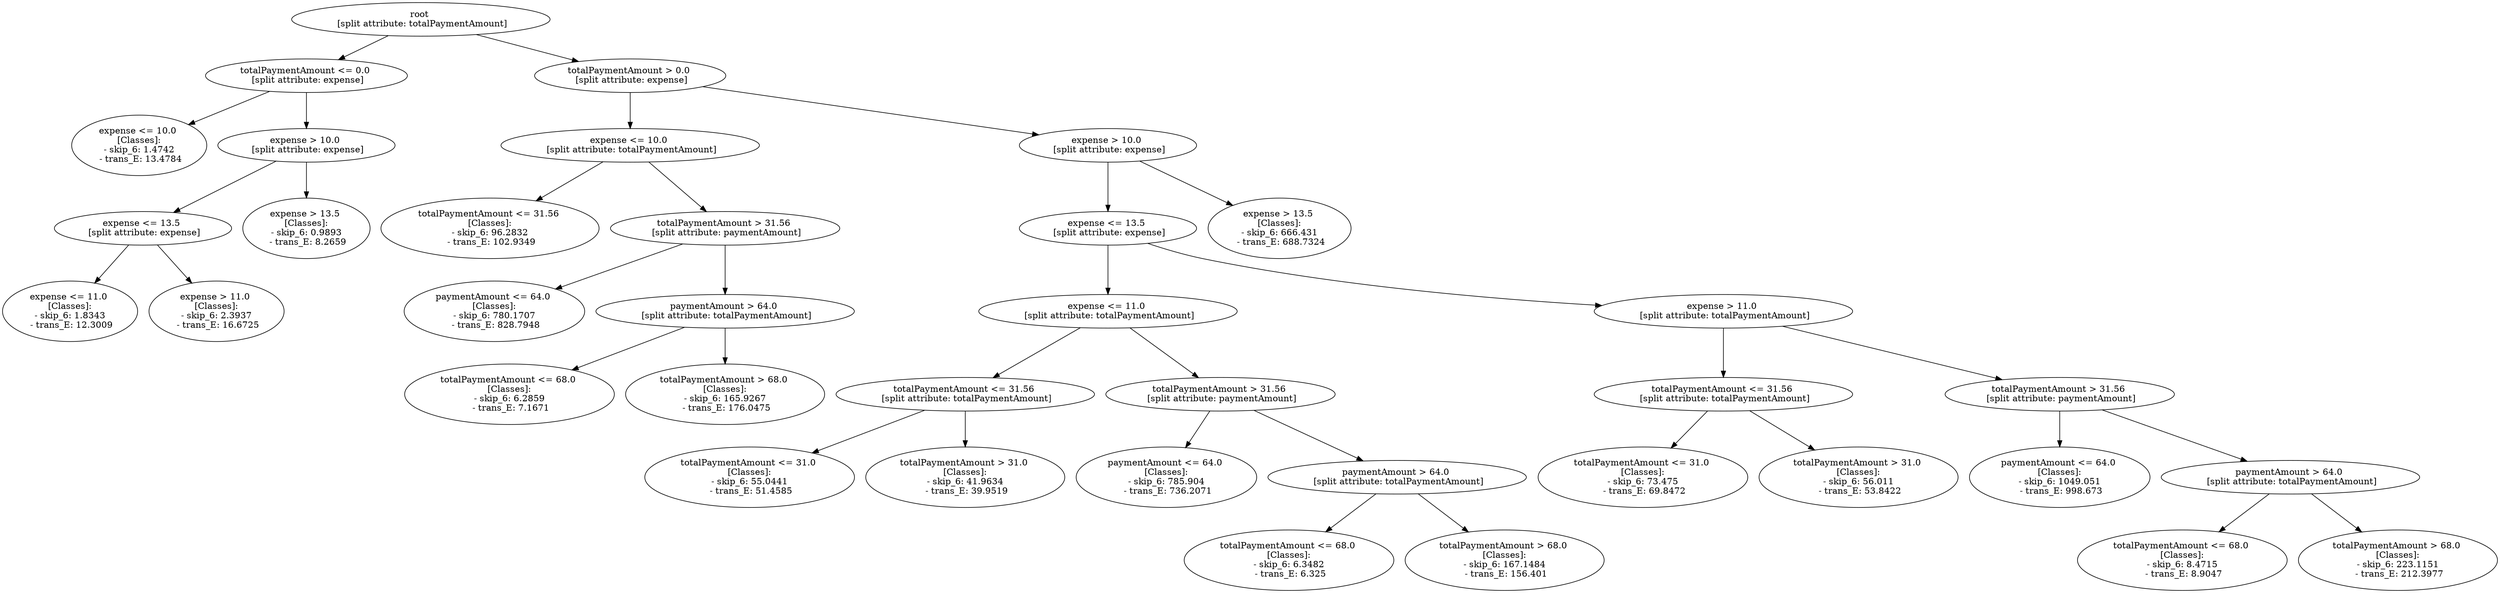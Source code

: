 // Road_Traffic_Fine_Management_Process-p_7-6
digraph "Road_Traffic_Fine_Management_Process-p_7-6" {
	"5300bc20-ba22-4044-b2a5-a19109fe7dde" [label="root 
 [split attribute: totalPaymentAmount]"]
	"34b4ea15-a836-46ae-b8a3-3e15fd477670" [label="totalPaymentAmount <= 0.0 
 [split attribute: expense]"]
	"5300bc20-ba22-4044-b2a5-a19109fe7dde" -> "34b4ea15-a836-46ae-b8a3-3e15fd477670"
	"f0585654-571b-436a-909f-a18bb9ddd9ca" [label="expense <= 10.0 
 [Classes]: 
 - skip_6: 1.4742 
 - trans_E: 13.4784"]
	"34b4ea15-a836-46ae-b8a3-3e15fd477670" -> "f0585654-571b-436a-909f-a18bb9ddd9ca"
	"7bfe1ccb-cd71-4ecd-b20d-f15d449ea11d" [label="expense > 10.0 
 [split attribute: expense]"]
	"34b4ea15-a836-46ae-b8a3-3e15fd477670" -> "7bfe1ccb-cd71-4ecd-b20d-f15d449ea11d"
	"8829b25d-4543-41e3-8196-b61ca888fd57" [label="expense <= 13.5 
 [split attribute: expense]"]
	"7bfe1ccb-cd71-4ecd-b20d-f15d449ea11d" -> "8829b25d-4543-41e3-8196-b61ca888fd57"
	"e6086e41-7d21-4b02-aafe-ab6b225b2d41" [label="expense <= 11.0 
 [Classes]: 
 - skip_6: 1.8343 
 - trans_E: 12.3009"]
	"8829b25d-4543-41e3-8196-b61ca888fd57" -> "e6086e41-7d21-4b02-aafe-ab6b225b2d41"
	"7a3200b1-2f90-465a-958c-b36f89515488" [label="expense > 11.0 
 [Classes]: 
 - skip_6: 2.3937 
 - trans_E: 16.6725"]
	"8829b25d-4543-41e3-8196-b61ca888fd57" -> "7a3200b1-2f90-465a-958c-b36f89515488"
	"20379212-676a-4a4d-86c3-0573a7a9bb2a" [label="expense > 13.5 
 [Classes]: 
 - skip_6: 0.9893 
 - trans_E: 8.2659"]
	"7bfe1ccb-cd71-4ecd-b20d-f15d449ea11d" -> "20379212-676a-4a4d-86c3-0573a7a9bb2a"
	"e2d91fad-60a7-4ef1-9614-796154424e83" [label="totalPaymentAmount > 0.0 
 [split attribute: expense]"]
	"5300bc20-ba22-4044-b2a5-a19109fe7dde" -> "e2d91fad-60a7-4ef1-9614-796154424e83"
	"960f73de-823d-4ca1-8b24-65ccf31219b3" [label="expense <= 10.0 
 [split attribute: totalPaymentAmount]"]
	"e2d91fad-60a7-4ef1-9614-796154424e83" -> "960f73de-823d-4ca1-8b24-65ccf31219b3"
	"f8161705-95de-4c0f-8dc0-fc38f8fa7cf9" [label="totalPaymentAmount <= 31.56 
 [Classes]: 
 - skip_6: 96.2832 
 - trans_E: 102.9349"]
	"960f73de-823d-4ca1-8b24-65ccf31219b3" -> "f8161705-95de-4c0f-8dc0-fc38f8fa7cf9"
	"fcc094e3-457b-4ba8-905c-f16179aa0b13" [label="totalPaymentAmount > 31.56 
 [split attribute: paymentAmount]"]
	"960f73de-823d-4ca1-8b24-65ccf31219b3" -> "fcc094e3-457b-4ba8-905c-f16179aa0b13"
	"dadbc2eb-4133-4bd3-a440-1143fafeae5d" [label="paymentAmount <= 64.0 
 [Classes]: 
 - skip_6: 780.1707 
 - trans_E: 828.7948"]
	"fcc094e3-457b-4ba8-905c-f16179aa0b13" -> "dadbc2eb-4133-4bd3-a440-1143fafeae5d"
	"71559127-3353-48d9-8c50-fdf754d599c9" [label="paymentAmount > 64.0 
 [split attribute: totalPaymentAmount]"]
	"fcc094e3-457b-4ba8-905c-f16179aa0b13" -> "71559127-3353-48d9-8c50-fdf754d599c9"
	"35f95af6-5f96-41f8-848c-baa5d0b382f2" [label="totalPaymentAmount <= 68.0 
 [Classes]: 
 - skip_6: 6.2859 
 - trans_E: 7.1671"]
	"71559127-3353-48d9-8c50-fdf754d599c9" -> "35f95af6-5f96-41f8-848c-baa5d0b382f2"
	"b652cf4c-55b6-4d2b-bb69-1227abd206ef" [label="totalPaymentAmount > 68.0 
 [Classes]: 
 - skip_6: 165.9267 
 - trans_E: 176.0475"]
	"71559127-3353-48d9-8c50-fdf754d599c9" -> "b652cf4c-55b6-4d2b-bb69-1227abd206ef"
	"b8ac0e0d-370c-456d-81ea-9bd22303a66c" [label="expense > 10.0 
 [split attribute: expense]"]
	"e2d91fad-60a7-4ef1-9614-796154424e83" -> "b8ac0e0d-370c-456d-81ea-9bd22303a66c"
	"2f2362cd-c32d-4acc-b1a5-5f4698c46873" [label="expense <= 13.5 
 [split attribute: expense]"]
	"b8ac0e0d-370c-456d-81ea-9bd22303a66c" -> "2f2362cd-c32d-4acc-b1a5-5f4698c46873"
	"f07c720c-a37e-490d-9a41-de6c542022cb" [label="expense <= 11.0 
 [split attribute: totalPaymentAmount]"]
	"2f2362cd-c32d-4acc-b1a5-5f4698c46873" -> "f07c720c-a37e-490d-9a41-de6c542022cb"
	"37b24fb4-9b19-4d83-8589-560e9fbb1342" [label="totalPaymentAmount <= 31.56 
 [split attribute: totalPaymentAmount]"]
	"f07c720c-a37e-490d-9a41-de6c542022cb" -> "37b24fb4-9b19-4d83-8589-560e9fbb1342"
	"96cee004-f6ce-454d-8b07-303d63c3f152" [label="totalPaymentAmount <= 31.0 
 [Classes]: 
 - skip_6: 55.0441 
 - trans_E: 51.4585"]
	"37b24fb4-9b19-4d83-8589-560e9fbb1342" -> "96cee004-f6ce-454d-8b07-303d63c3f152"
	"72943b02-68c0-41dc-93c0-4988f6724212" [label="totalPaymentAmount > 31.0 
 [Classes]: 
 - skip_6: 41.9634 
 - trans_E: 39.9519"]
	"37b24fb4-9b19-4d83-8589-560e9fbb1342" -> "72943b02-68c0-41dc-93c0-4988f6724212"
	"e7cad33d-5c59-4a9e-9cd8-554259efecd6" [label="totalPaymentAmount > 31.56 
 [split attribute: paymentAmount]"]
	"f07c720c-a37e-490d-9a41-de6c542022cb" -> "e7cad33d-5c59-4a9e-9cd8-554259efecd6"
	"dd85f14d-5bf1-4729-8a4c-4664c726ad05" [label="paymentAmount <= 64.0 
 [Classes]: 
 - skip_6: 785.904 
 - trans_E: 736.2071"]
	"e7cad33d-5c59-4a9e-9cd8-554259efecd6" -> "dd85f14d-5bf1-4729-8a4c-4664c726ad05"
	"10596e95-5c88-433a-8a29-f57611549dc0" [label="paymentAmount > 64.0 
 [split attribute: totalPaymentAmount]"]
	"e7cad33d-5c59-4a9e-9cd8-554259efecd6" -> "10596e95-5c88-433a-8a29-f57611549dc0"
	"cbf1dcf4-34ec-42fa-acf7-7a2033691664" [label="totalPaymentAmount <= 68.0 
 [Classes]: 
 - skip_6: 6.3482 
 - trans_E: 6.325"]
	"10596e95-5c88-433a-8a29-f57611549dc0" -> "cbf1dcf4-34ec-42fa-acf7-7a2033691664"
	"18ec14a0-5f34-49ff-9aa5-ea7a675e6748" [label="totalPaymentAmount > 68.0 
 [Classes]: 
 - skip_6: 167.1484 
 - trans_E: 156.401"]
	"10596e95-5c88-433a-8a29-f57611549dc0" -> "18ec14a0-5f34-49ff-9aa5-ea7a675e6748"
	"3a41cec1-8de1-431f-a7f5-738b1b75fce2" [label="expense > 11.0 
 [split attribute: totalPaymentAmount]"]
	"2f2362cd-c32d-4acc-b1a5-5f4698c46873" -> "3a41cec1-8de1-431f-a7f5-738b1b75fce2"
	"05c07886-8fd5-4713-92d3-2ee0809bae28" [label="totalPaymentAmount <= 31.56 
 [split attribute: totalPaymentAmount]"]
	"3a41cec1-8de1-431f-a7f5-738b1b75fce2" -> "05c07886-8fd5-4713-92d3-2ee0809bae28"
	"804a6860-b8fd-494b-91ce-61e264b30f86" [label="totalPaymentAmount <= 31.0 
 [Classes]: 
 - skip_6: 73.475 
 - trans_E: 69.8472"]
	"05c07886-8fd5-4713-92d3-2ee0809bae28" -> "804a6860-b8fd-494b-91ce-61e264b30f86"
	"9fbbf421-d03d-41b5-867d-b4a81cfc2908" [label="totalPaymentAmount > 31.0 
 [Classes]: 
 - skip_6: 56.011 
 - trans_E: 53.8422"]
	"05c07886-8fd5-4713-92d3-2ee0809bae28" -> "9fbbf421-d03d-41b5-867d-b4a81cfc2908"
	"727672ae-2e96-42af-8505-005040da10a9" [label="totalPaymentAmount > 31.56 
 [split attribute: paymentAmount]"]
	"3a41cec1-8de1-431f-a7f5-738b1b75fce2" -> "727672ae-2e96-42af-8505-005040da10a9"
	"5db329a2-bac8-4adb-976c-c7cc95ab2874" [label="paymentAmount <= 64.0 
 [Classes]: 
 - skip_6: 1049.051 
 - trans_E: 998.673"]
	"727672ae-2e96-42af-8505-005040da10a9" -> "5db329a2-bac8-4adb-976c-c7cc95ab2874"
	"883bc9b2-8fe4-4fab-97b5-194340ecb99b" [label="paymentAmount > 64.0 
 [split attribute: totalPaymentAmount]"]
	"727672ae-2e96-42af-8505-005040da10a9" -> "883bc9b2-8fe4-4fab-97b5-194340ecb99b"
	"70568011-b4c3-48c3-aa68-0b28417da9b4" [label="totalPaymentAmount <= 68.0 
 [Classes]: 
 - skip_6: 8.4715 
 - trans_E: 8.9047"]
	"883bc9b2-8fe4-4fab-97b5-194340ecb99b" -> "70568011-b4c3-48c3-aa68-0b28417da9b4"
	"c3da214e-a641-4ea5-8d43-a374709b54be" [label="totalPaymentAmount > 68.0 
 [Classes]: 
 - skip_6: 223.1151 
 - trans_E: 212.3977"]
	"883bc9b2-8fe4-4fab-97b5-194340ecb99b" -> "c3da214e-a641-4ea5-8d43-a374709b54be"
	"4a1bc488-0abd-48a1-9c15-50861c77dcbe" [label="expense > 13.5 
 [Classes]: 
 - skip_6: 666.431 
 - trans_E: 688.7324"]
	"b8ac0e0d-370c-456d-81ea-9bd22303a66c" -> "4a1bc488-0abd-48a1-9c15-50861c77dcbe"
}
